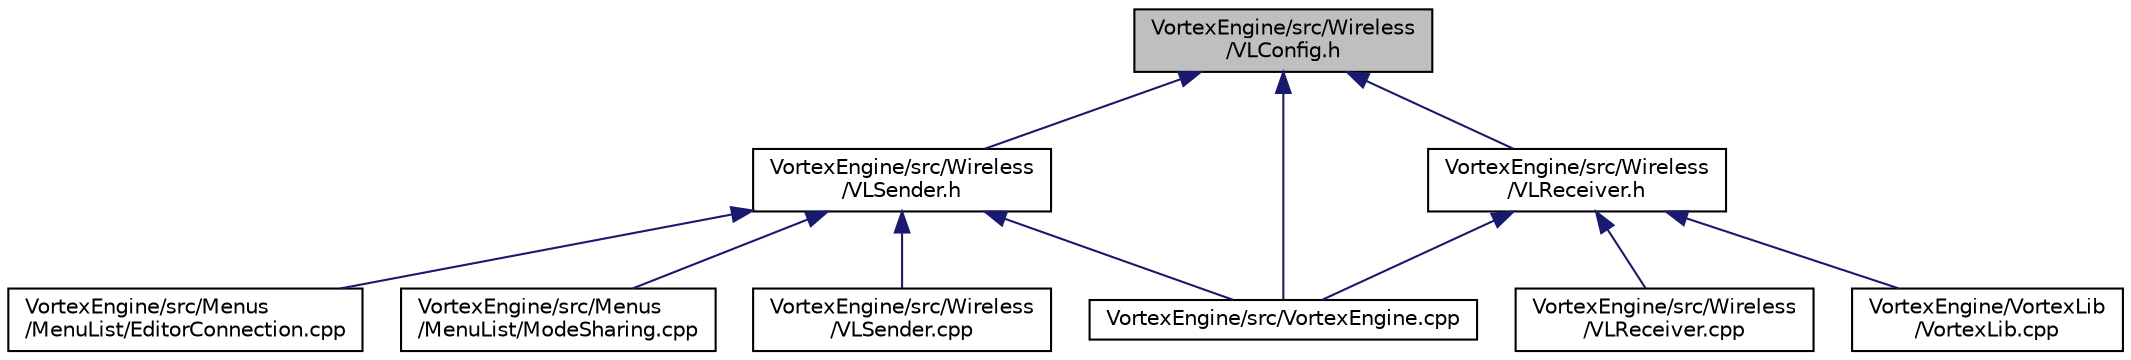 digraph "VortexEngine/src/Wireless/VLConfig.h"
{
 // INTERACTIVE_SVG=YES
 // LATEX_PDF_SIZE
  bgcolor="transparent";
  edge [fontname="Helvetica",fontsize="10",labelfontname="Helvetica",labelfontsize="10"];
  node [fontname="Helvetica",fontsize="10",shape=record];
  Node1 [label="VortexEngine/src/Wireless\l/VLConfig.h",height=0.2,width=0.4,color="black", fillcolor="grey75", style="filled", fontcolor="black",tooltip=" "];
  Node1 -> Node2 [dir="back",color="midnightblue",fontsize="10",style="solid"];
  Node2 [label="VortexEngine/src/Wireless\l/VLSender.h",height=0.2,width=0.4,color="black",URL="$VLSender_8h.html",tooltip=" "];
  Node2 -> Node3 [dir="back",color="midnightblue",fontsize="10",style="solid"];
  Node3 [label="VortexEngine/src/Menus\l/MenuList/EditorConnection.cpp",height=0.2,width=0.4,color="black",URL="$EditorConnection_8cpp.html",tooltip=" "];
  Node2 -> Node4 [dir="back",color="midnightblue",fontsize="10",style="solid"];
  Node4 [label="VortexEngine/src/Menus\l/MenuList/ModeSharing.cpp",height=0.2,width=0.4,color="black",URL="$ModeSharing_8cpp.html",tooltip=" "];
  Node2 -> Node5 [dir="back",color="midnightblue",fontsize="10",style="solid"];
  Node5 [label="VortexEngine/src/VortexEngine.cpp",height=0.2,width=0.4,color="black",URL="$VortexEngine_8cpp.html",tooltip=" "];
  Node2 -> Node6 [dir="back",color="midnightblue",fontsize="10",style="solid"];
  Node6 [label="VortexEngine/src/Wireless\l/VLSender.cpp",height=0.2,width=0.4,color="black",URL="$VLSender_8cpp.html",tooltip=" "];
  Node1 -> Node7 [dir="back",color="midnightblue",fontsize="10",style="solid"];
  Node7 [label="VortexEngine/src/Wireless\l/VLReceiver.h",height=0.2,width=0.4,color="black",URL="$VLReceiver_8h.html",tooltip=" "];
  Node7 -> Node5 [dir="back",color="midnightblue",fontsize="10",style="solid"];
  Node7 -> Node8 [dir="back",color="midnightblue",fontsize="10",style="solid"];
  Node8 [label="VortexEngine/src/Wireless\l/VLReceiver.cpp",height=0.2,width=0.4,color="black",URL="$VLReceiver_8cpp.html",tooltip=" "];
  Node7 -> Node9 [dir="back",color="midnightblue",fontsize="10",style="solid"];
  Node9 [label="VortexEngine/VortexLib\l/VortexLib.cpp",height=0.2,width=0.4,color="black",URL="$VortexLib_8cpp.html",tooltip=" "];
  Node1 -> Node5 [dir="back",color="midnightblue",fontsize="10",style="solid"];
}
